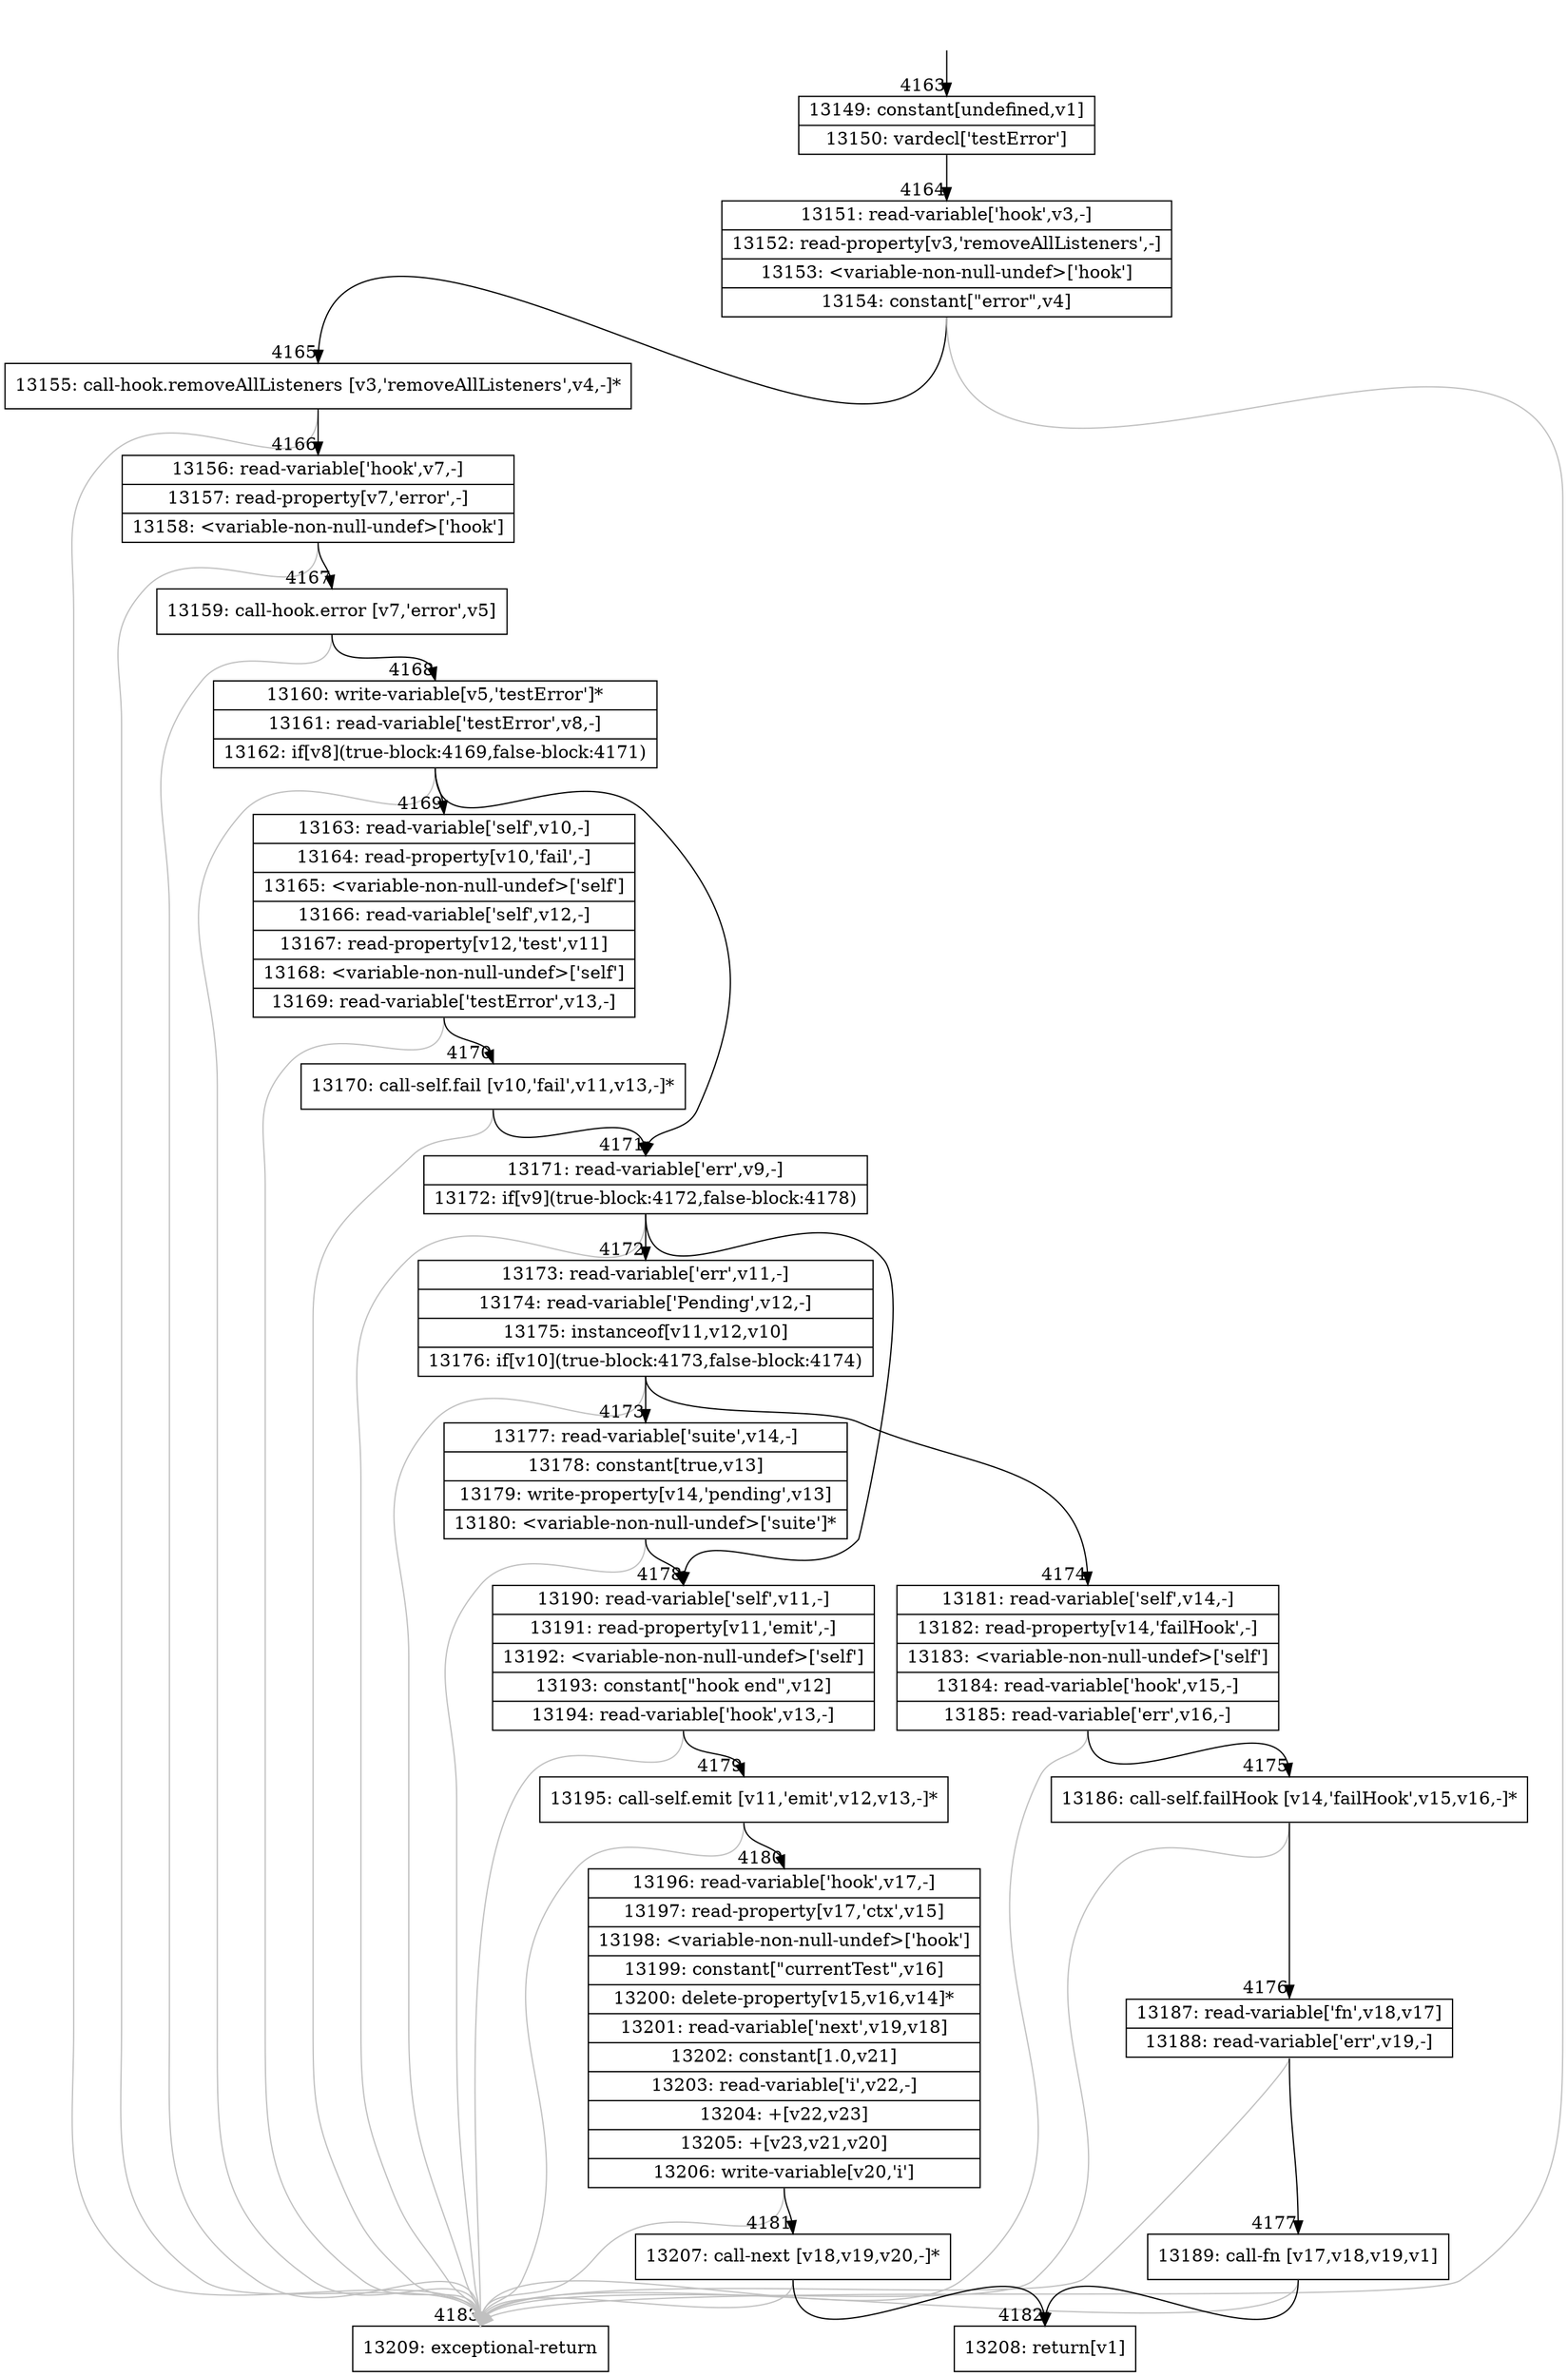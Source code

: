 digraph {
rankdir="TD"
BB_entry376[shape=none,label=""];
BB_entry376 -> BB4163 [tailport=s, headport=n, headlabel="    4163"]
BB4163 [shape=record label="{13149: constant[undefined,v1]|13150: vardecl['testError']}" ] 
BB4163 -> BB4164 [tailport=s, headport=n, headlabel="      4164"]
BB4164 [shape=record label="{13151: read-variable['hook',v3,-]|13152: read-property[v3,'removeAllListeners',-]|13153: \<variable-non-null-undef\>['hook']|13154: constant[\"error\",v4]}" ] 
BB4164 -> BB4165 [tailport=s, headport=n, headlabel="      4165"]
BB4164 -> BB4183 [tailport=s, headport=n, color=gray, headlabel="      4183"]
BB4165 [shape=record label="{13155: call-hook.removeAllListeners [v3,'removeAllListeners',v4,-]*}" ] 
BB4165 -> BB4166 [tailport=s, headport=n, headlabel="      4166"]
BB4165 -> BB4183 [tailport=s, headport=n, color=gray]
BB4166 [shape=record label="{13156: read-variable['hook',v7,-]|13157: read-property[v7,'error',-]|13158: \<variable-non-null-undef\>['hook']}" ] 
BB4166 -> BB4167 [tailport=s, headport=n, headlabel="      4167"]
BB4166 -> BB4183 [tailport=s, headport=n, color=gray]
BB4167 [shape=record label="{13159: call-hook.error [v7,'error',v5]}" ] 
BB4167 -> BB4168 [tailport=s, headport=n, headlabel="      4168"]
BB4167 -> BB4183 [tailport=s, headport=n, color=gray]
BB4168 [shape=record label="{13160: write-variable[v5,'testError']*|13161: read-variable['testError',v8,-]|13162: if[v8](true-block:4169,false-block:4171)}" ] 
BB4168 -> BB4169 [tailport=s, headport=n, headlabel="      4169"]
BB4168 -> BB4171 [tailport=s, headport=n, headlabel="      4171"]
BB4168 -> BB4183 [tailport=s, headport=n, color=gray]
BB4169 [shape=record label="{13163: read-variable['self',v10,-]|13164: read-property[v10,'fail',-]|13165: \<variable-non-null-undef\>['self']|13166: read-variable['self',v12,-]|13167: read-property[v12,'test',v11]|13168: \<variable-non-null-undef\>['self']|13169: read-variable['testError',v13,-]}" ] 
BB4169 -> BB4170 [tailport=s, headport=n, headlabel="      4170"]
BB4169 -> BB4183 [tailport=s, headport=n, color=gray]
BB4170 [shape=record label="{13170: call-self.fail [v10,'fail',v11,v13,-]*}" ] 
BB4170 -> BB4171 [tailport=s, headport=n]
BB4170 -> BB4183 [tailport=s, headport=n, color=gray]
BB4171 [shape=record label="{13171: read-variable['err',v9,-]|13172: if[v9](true-block:4172,false-block:4178)}" ] 
BB4171 -> BB4172 [tailport=s, headport=n, headlabel="      4172"]
BB4171 -> BB4178 [tailport=s, headport=n, headlabel="      4178"]
BB4171 -> BB4183 [tailport=s, headport=n, color=gray]
BB4172 [shape=record label="{13173: read-variable['err',v11,-]|13174: read-variable['Pending',v12,-]|13175: instanceof[v11,v12,v10]|13176: if[v10](true-block:4173,false-block:4174)}" ] 
BB4172 -> BB4173 [tailport=s, headport=n, headlabel="      4173"]
BB4172 -> BB4174 [tailport=s, headport=n, headlabel="      4174"]
BB4172 -> BB4183 [tailport=s, headport=n, color=gray]
BB4173 [shape=record label="{13177: read-variable['suite',v14,-]|13178: constant[true,v13]|13179: write-property[v14,'pending',v13]|13180: \<variable-non-null-undef\>['suite']*}" ] 
BB4173 -> BB4178 [tailport=s, headport=n]
BB4173 -> BB4183 [tailport=s, headport=n, color=gray]
BB4174 [shape=record label="{13181: read-variable['self',v14,-]|13182: read-property[v14,'failHook',-]|13183: \<variable-non-null-undef\>['self']|13184: read-variable['hook',v15,-]|13185: read-variable['err',v16,-]}" ] 
BB4174 -> BB4175 [tailport=s, headport=n, headlabel="      4175"]
BB4174 -> BB4183 [tailport=s, headport=n, color=gray]
BB4175 [shape=record label="{13186: call-self.failHook [v14,'failHook',v15,v16,-]*}" ] 
BB4175 -> BB4176 [tailport=s, headport=n, headlabel="      4176"]
BB4175 -> BB4183 [tailport=s, headport=n, color=gray]
BB4176 [shape=record label="{13187: read-variable['fn',v18,v17]|13188: read-variable['err',v19,-]}" ] 
BB4176 -> BB4177 [tailport=s, headport=n, headlabel="      4177"]
BB4176 -> BB4183 [tailport=s, headport=n, color=gray]
BB4177 [shape=record label="{13189: call-fn [v17,v18,v19,v1]}" ] 
BB4177 -> BB4182 [tailport=s, headport=n, headlabel="      4182"]
BB4177 -> BB4183 [tailport=s, headport=n, color=gray]
BB4178 [shape=record label="{13190: read-variable['self',v11,-]|13191: read-property[v11,'emit',-]|13192: \<variable-non-null-undef\>['self']|13193: constant[\"hook end\",v12]|13194: read-variable['hook',v13,-]}" ] 
BB4178 -> BB4179 [tailport=s, headport=n, headlabel="      4179"]
BB4178 -> BB4183 [tailport=s, headport=n, color=gray]
BB4179 [shape=record label="{13195: call-self.emit [v11,'emit',v12,v13,-]*}" ] 
BB4179 -> BB4180 [tailport=s, headport=n, headlabel="      4180"]
BB4179 -> BB4183 [tailport=s, headport=n, color=gray]
BB4180 [shape=record label="{13196: read-variable['hook',v17,-]|13197: read-property[v17,'ctx',v15]|13198: \<variable-non-null-undef\>['hook']|13199: constant[\"currentTest\",v16]|13200: delete-property[v15,v16,v14]*|13201: read-variable['next',v19,v18]|13202: constant[1.0,v21]|13203: read-variable['i',v22,-]|13204: +[v22,v23]|13205: +[v23,v21,v20]|13206: write-variable[v20,'i']}" ] 
BB4180 -> BB4181 [tailport=s, headport=n, headlabel="      4181"]
BB4180 -> BB4183 [tailport=s, headport=n, color=gray]
BB4181 [shape=record label="{13207: call-next [v18,v19,v20,-]*}" ] 
BB4181 -> BB4182 [tailport=s, headport=n]
BB4181 -> BB4183 [tailport=s, headport=n, color=gray]
BB4182 [shape=record label="{13208: return[v1]}" ] 
BB4183 [shape=record label="{13209: exceptional-return}" ] 
//#$~ 4871
}
